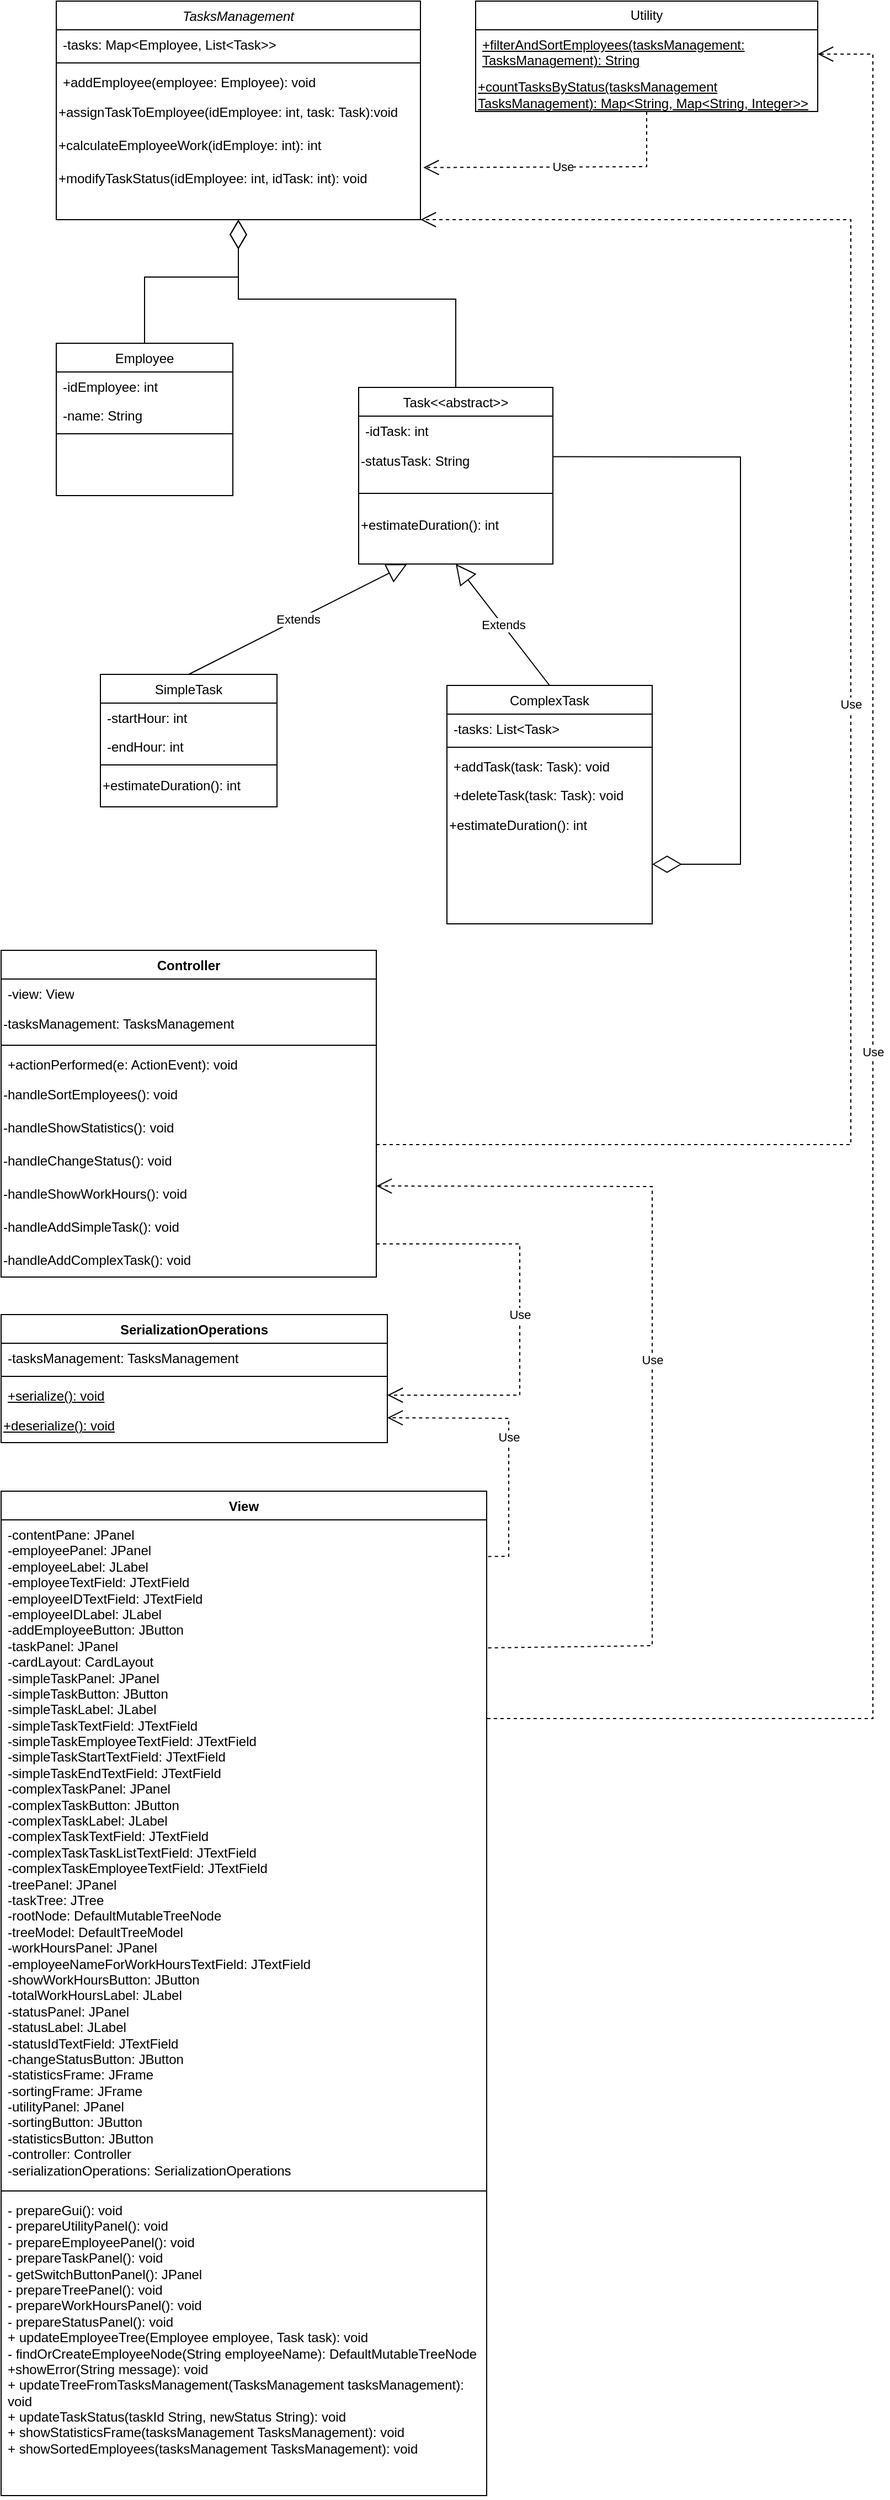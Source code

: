 <mxfile version="26.1.1">
  <diagram id="C5RBs43oDa-KdzZeNtuy" name="Page-1">
    <mxGraphModel dx="996" dy="664" grid="1" gridSize="10" guides="1" tooltips="1" connect="1" arrows="1" fold="1" page="1" pageScale="1" pageWidth="827" pageHeight="1169" math="0" shadow="0">
      <root>
        <mxCell id="WIyWlLk6GJQsqaUBKTNV-0" />
        <mxCell id="WIyWlLk6GJQsqaUBKTNV-1" parent="WIyWlLk6GJQsqaUBKTNV-0" />
        <mxCell id="zkfFHV4jXpPFQw0GAbJ--0" value="TasksManagement&#xa;" style="swimlane;fontStyle=2;align=center;verticalAlign=top;childLayout=stackLayout;horizontal=1;startSize=26;horizontalStack=0;resizeParent=1;resizeLast=0;collapsible=1;marginBottom=0;rounded=0;shadow=0;strokeWidth=1;" parent="WIyWlLk6GJQsqaUBKTNV-1" vertex="1">
          <mxGeometry x="60" y="50" width="330" height="198" as="geometry">
            <mxRectangle x="230" y="140" width="160" height="26" as="alternateBounds" />
          </mxGeometry>
        </mxCell>
        <mxCell id="zkfFHV4jXpPFQw0GAbJ--1" value="-tasks: Map&lt;Employee, List&lt;Task&gt;&gt;" style="text;align=left;verticalAlign=top;spacingLeft=4;spacingRight=4;overflow=hidden;rotatable=0;points=[[0,0.5],[1,0.5]];portConstraint=eastwest;" parent="zkfFHV4jXpPFQw0GAbJ--0" vertex="1">
          <mxGeometry y="26" width="330" height="26" as="geometry" />
        </mxCell>
        <mxCell id="zkfFHV4jXpPFQw0GAbJ--4" value="" style="line;html=1;strokeWidth=1;align=left;verticalAlign=middle;spacingTop=-1;spacingLeft=3;spacingRight=3;rotatable=0;labelPosition=right;points=[];portConstraint=eastwest;" parent="zkfFHV4jXpPFQw0GAbJ--0" vertex="1">
          <mxGeometry y="52" width="330" height="8" as="geometry" />
        </mxCell>
        <mxCell id="zkfFHV4jXpPFQw0GAbJ--5" value="+addEmployee(employee: Employee): void&#xa;" style="text;align=left;verticalAlign=top;spacingLeft=4;spacingRight=4;overflow=hidden;rotatable=0;points=[[0,0.5],[1,0.5]];portConstraint=eastwest;" parent="zkfFHV4jXpPFQw0GAbJ--0" vertex="1">
          <mxGeometry y="60" width="330" height="26" as="geometry" />
        </mxCell>
        <mxCell id="WbTO32kEACCUC_eKuBZ8-1" value="+assignTaskToEmployee(idEmployee: int, task: Task):void" style="text;html=1;align=left;verticalAlign=middle;resizable=0;points=[];autosize=1;strokeColor=none;fillColor=none;" vertex="1" parent="zkfFHV4jXpPFQw0GAbJ--0">
          <mxGeometry y="86" width="330" height="30" as="geometry" />
        </mxCell>
        <mxCell id="WbTO32kEACCUC_eKuBZ8-3" value="&lt;div&gt;+calculateEmployeeWork(idEmploye: int): int&lt;/div&gt;" style="text;html=1;align=left;verticalAlign=middle;resizable=0;points=[];autosize=1;strokeColor=none;fillColor=none;" vertex="1" parent="zkfFHV4jXpPFQw0GAbJ--0">
          <mxGeometry y="116" width="330" height="30" as="geometry" />
        </mxCell>
        <mxCell id="WbTO32kEACCUC_eKuBZ8-5" value="+modifyTaskStatus(idEmployee: int, idTask: int): void" style="text;html=1;align=left;verticalAlign=middle;resizable=0;points=[];autosize=1;strokeColor=none;fillColor=none;" vertex="1" parent="zkfFHV4jXpPFQw0GAbJ--0">
          <mxGeometry y="146" width="330" height="30" as="geometry" />
        </mxCell>
        <mxCell id="zkfFHV4jXpPFQw0GAbJ--6" value="Employee" style="swimlane;fontStyle=0;align=center;verticalAlign=top;childLayout=stackLayout;horizontal=1;startSize=26;horizontalStack=0;resizeParent=1;resizeLast=0;collapsible=1;marginBottom=0;rounded=0;shadow=0;strokeWidth=1;" parent="WIyWlLk6GJQsqaUBKTNV-1" vertex="1">
          <mxGeometry x="60" y="360" width="160" height="138" as="geometry">
            <mxRectangle x="130" y="380" width="160" height="26" as="alternateBounds" />
          </mxGeometry>
        </mxCell>
        <mxCell id="zkfFHV4jXpPFQw0GAbJ--7" value="-idEmployee: int" style="text;align=left;verticalAlign=top;spacingLeft=4;spacingRight=4;overflow=hidden;rotatable=0;points=[[0,0.5],[1,0.5]];portConstraint=eastwest;" parent="zkfFHV4jXpPFQw0GAbJ--6" vertex="1">
          <mxGeometry y="26" width="160" height="26" as="geometry" />
        </mxCell>
        <mxCell id="zkfFHV4jXpPFQw0GAbJ--8" value="-name: String" style="text;align=left;verticalAlign=top;spacingLeft=4;spacingRight=4;overflow=hidden;rotatable=0;points=[[0,0.5],[1,0.5]];portConstraint=eastwest;rounded=0;shadow=0;html=0;" parent="zkfFHV4jXpPFQw0GAbJ--6" vertex="1">
          <mxGeometry y="52" width="160" height="26" as="geometry" />
        </mxCell>
        <mxCell id="zkfFHV4jXpPFQw0GAbJ--9" value="" style="line;html=1;strokeWidth=1;align=left;verticalAlign=middle;spacingTop=-1;spacingLeft=3;spacingRight=3;rotatable=0;labelPosition=right;points=[];portConstraint=eastwest;" parent="zkfFHV4jXpPFQw0GAbJ--6" vertex="1">
          <mxGeometry y="78" width="160" height="8" as="geometry" />
        </mxCell>
        <mxCell id="zkfFHV4jXpPFQw0GAbJ--13" value="Task&lt;&lt;abstract&gt;&gt;" style="swimlane;fontStyle=0;align=center;verticalAlign=top;childLayout=stackLayout;horizontal=1;startSize=26;horizontalStack=0;resizeParent=1;resizeLast=0;collapsible=1;marginBottom=0;rounded=0;shadow=0;strokeWidth=1;" parent="WIyWlLk6GJQsqaUBKTNV-1" vertex="1">
          <mxGeometry x="334" y="400" width="176" height="160" as="geometry">
            <mxRectangle x="340" y="380" width="170" height="26" as="alternateBounds" />
          </mxGeometry>
        </mxCell>
        <mxCell id="zkfFHV4jXpPFQw0GAbJ--14" value="-idTask: int" style="text;align=left;verticalAlign=top;spacingLeft=4;spacingRight=4;overflow=hidden;rotatable=0;points=[[0,0.5],[1,0.5]];portConstraint=eastwest;" parent="zkfFHV4jXpPFQw0GAbJ--13" vertex="1">
          <mxGeometry y="26" width="176" height="26" as="geometry" />
        </mxCell>
        <mxCell id="WbTO32kEACCUC_eKuBZ8-7" value="-statusTask: String" style="text;html=1;align=left;verticalAlign=middle;resizable=0;points=[];autosize=1;strokeColor=none;fillColor=none;" vertex="1" parent="zkfFHV4jXpPFQw0GAbJ--13">
          <mxGeometry y="52" width="176" height="30" as="geometry" />
        </mxCell>
        <mxCell id="zkfFHV4jXpPFQw0GAbJ--15" value="" style="line;html=1;strokeWidth=1;align=left;verticalAlign=middle;spacingTop=-1;spacingLeft=3;spacingRight=3;rotatable=0;labelPosition=right;points=[];portConstraint=eastwest;" parent="zkfFHV4jXpPFQw0GAbJ--13" vertex="1">
          <mxGeometry y="82" width="176" height="28" as="geometry" />
        </mxCell>
        <mxCell id="WbTO32kEACCUC_eKuBZ8-8" value="+estimateDuration(): int" style="text;html=1;align=left;verticalAlign=middle;resizable=0;points=[];autosize=1;strokeColor=none;fillColor=none;" vertex="1" parent="zkfFHV4jXpPFQw0GAbJ--13">
          <mxGeometry y="110" width="176" height="30" as="geometry" />
        </mxCell>
        <mxCell id="zkfFHV4jXpPFQw0GAbJ--17" value="SimpleTask" style="swimlane;fontStyle=0;align=center;verticalAlign=top;childLayout=stackLayout;horizontal=1;startSize=26;horizontalStack=0;resizeParent=1;resizeLast=0;collapsible=1;marginBottom=0;rounded=0;shadow=0;strokeWidth=1;" parent="WIyWlLk6GJQsqaUBKTNV-1" vertex="1">
          <mxGeometry x="100" y="660" width="160" height="120" as="geometry">
            <mxRectangle x="550" y="140" width="160" height="26" as="alternateBounds" />
          </mxGeometry>
        </mxCell>
        <mxCell id="zkfFHV4jXpPFQw0GAbJ--18" value="-startHour: int" style="text;align=left;verticalAlign=top;spacingLeft=4;spacingRight=4;overflow=hidden;rotatable=0;points=[[0,0.5],[1,0.5]];portConstraint=eastwest;" parent="zkfFHV4jXpPFQw0GAbJ--17" vertex="1">
          <mxGeometry y="26" width="160" height="26" as="geometry" />
        </mxCell>
        <mxCell id="zkfFHV4jXpPFQw0GAbJ--19" value="-endHour: int" style="text;align=left;verticalAlign=top;spacingLeft=4;spacingRight=4;overflow=hidden;rotatable=0;points=[[0,0.5],[1,0.5]];portConstraint=eastwest;rounded=0;shadow=0;html=0;" parent="zkfFHV4jXpPFQw0GAbJ--17" vertex="1">
          <mxGeometry y="52" width="160" height="26" as="geometry" />
        </mxCell>
        <mxCell id="zkfFHV4jXpPFQw0GAbJ--23" value="" style="line;html=1;strokeWidth=1;align=left;verticalAlign=middle;spacingTop=-1;spacingLeft=3;spacingRight=3;rotatable=0;labelPosition=right;points=[];portConstraint=eastwest;" parent="zkfFHV4jXpPFQw0GAbJ--17" vertex="1">
          <mxGeometry y="78" width="160" height="8" as="geometry" />
        </mxCell>
        <mxCell id="WbTO32kEACCUC_eKuBZ8-21" value="+estimateDuration(): int" style="text;html=1;align=left;verticalAlign=middle;resizable=0;points=[];autosize=1;strokeColor=none;fillColor=none;" vertex="1" parent="zkfFHV4jXpPFQw0GAbJ--17">
          <mxGeometry y="86" width="160" height="30" as="geometry" />
        </mxCell>
        <mxCell id="WbTO32kEACCUC_eKuBZ8-6" value="" style="endArrow=diamondThin;endFill=0;endSize=24;html=1;rounded=0;exitX=0.5;exitY=0;exitDx=0;exitDy=0;entryX=0.5;entryY=1;entryDx=0;entryDy=0;" edge="1" parent="WIyWlLk6GJQsqaUBKTNV-1" source="zkfFHV4jXpPFQw0GAbJ--6" target="zkfFHV4jXpPFQw0GAbJ--0">
          <mxGeometry width="160" relative="1" as="geometry">
            <mxPoint x="330" y="350" as="sourcePoint" />
            <mxPoint x="490" y="350" as="targetPoint" />
            <Array as="points">
              <mxPoint x="140" y="300" />
              <mxPoint x="225" y="300" />
            </Array>
          </mxGeometry>
        </mxCell>
        <mxCell id="WbTO32kEACCUC_eKuBZ8-11" value="" style="endArrow=diamondThin;endFill=0;endSize=24;html=1;rounded=0;exitX=0.5;exitY=0;exitDx=0;exitDy=0;entryX=0.5;entryY=1;entryDx=0;entryDy=0;" edge="1" parent="WIyWlLk6GJQsqaUBKTNV-1" source="zkfFHV4jXpPFQw0GAbJ--13" target="zkfFHV4jXpPFQw0GAbJ--0">
          <mxGeometry width="160" relative="1" as="geometry">
            <mxPoint x="330" y="350" as="sourcePoint" />
            <mxPoint x="490" y="350" as="targetPoint" />
            <Array as="points">
              <mxPoint x="422" y="320" />
              <mxPoint x="225" y="320" />
            </Array>
          </mxGeometry>
        </mxCell>
        <mxCell id="WbTO32kEACCUC_eKuBZ8-12" value="Extends" style="endArrow=block;endSize=16;endFill=0;html=1;rounded=0;exitX=0.5;exitY=0;exitDx=0;exitDy=0;entryX=0.25;entryY=1;entryDx=0;entryDy=0;" edge="1" parent="WIyWlLk6GJQsqaUBKTNV-1" source="zkfFHV4jXpPFQw0GAbJ--17" target="zkfFHV4jXpPFQw0GAbJ--13">
          <mxGeometry width="160" relative="1" as="geometry">
            <mxPoint x="330" y="780" as="sourcePoint" />
            <mxPoint x="490" y="780" as="targetPoint" />
          </mxGeometry>
        </mxCell>
        <mxCell id="WbTO32kEACCUC_eKuBZ8-13" value="ComplexTask&#xa;" style="swimlane;fontStyle=0;align=center;verticalAlign=top;childLayout=stackLayout;horizontal=1;startSize=26;horizontalStack=0;resizeParent=1;resizeLast=0;collapsible=1;marginBottom=0;rounded=0;shadow=0;strokeWidth=1;" vertex="1" parent="WIyWlLk6GJQsqaUBKTNV-1">
          <mxGeometry x="414" y="670" width="186" height="216" as="geometry">
            <mxRectangle x="550" y="140" width="160" height="26" as="alternateBounds" />
          </mxGeometry>
        </mxCell>
        <mxCell id="WbTO32kEACCUC_eKuBZ8-14" value="-tasks: List&lt;Task&gt;" style="text;align=left;verticalAlign=top;spacingLeft=4;spacingRight=4;overflow=hidden;rotatable=0;points=[[0,0.5],[1,0.5]];portConstraint=eastwest;" vertex="1" parent="WbTO32kEACCUC_eKuBZ8-13">
          <mxGeometry y="26" width="186" height="26" as="geometry" />
        </mxCell>
        <mxCell id="WbTO32kEACCUC_eKuBZ8-16" value="" style="line;html=1;strokeWidth=1;align=left;verticalAlign=middle;spacingTop=-1;spacingLeft=3;spacingRight=3;rotatable=0;labelPosition=right;points=[];portConstraint=eastwest;" vertex="1" parent="WbTO32kEACCUC_eKuBZ8-13">
          <mxGeometry y="52" width="186" height="8" as="geometry" />
        </mxCell>
        <mxCell id="WbTO32kEACCUC_eKuBZ8-17" value="+addTask(task: Task): void" style="text;align=left;verticalAlign=top;spacingLeft=4;spacingRight=4;overflow=hidden;rotatable=0;points=[[0,0.5],[1,0.5]];portConstraint=eastwest;" vertex="1" parent="WbTO32kEACCUC_eKuBZ8-13">
          <mxGeometry y="60" width="186" height="26" as="geometry" />
        </mxCell>
        <mxCell id="WbTO32kEACCUC_eKuBZ8-18" value="+deleteTask(task: Task): void" style="text;align=left;verticalAlign=top;spacingLeft=4;spacingRight=4;overflow=hidden;rotatable=0;points=[[0,0.5],[1,0.5]];portConstraint=eastwest;" vertex="1" parent="WbTO32kEACCUC_eKuBZ8-13">
          <mxGeometry y="86" width="186" height="26" as="geometry" />
        </mxCell>
        <mxCell id="WbTO32kEACCUC_eKuBZ8-19" value="+estimateDuration(): int" style="text;html=1;align=left;verticalAlign=middle;resizable=0;points=[];autosize=1;strokeColor=none;fillColor=none;" vertex="1" parent="WbTO32kEACCUC_eKuBZ8-13">
          <mxGeometry y="112" width="186" height="30" as="geometry" />
        </mxCell>
        <mxCell id="WbTO32kEACCUC_eKuBZ8-22" value="Extends" style="endArrow=block;endSize=16;endFill=0;html=1;rounded=0;exitX=0.5;exitY=0;exitDx=0;exitDy=0;entryX=0.5;entryY=1;entryDx=0;entryDy=0;" edge="1" parent="WIyWlLk6GJQsqaUBKTNV-1" source="WbTO32kEACCUC_eKuBZ8-13" target="zkfFHV4jXpPFQw0GAbJ--13">
          <mxGeometry width="160" relative="1" as="geometry">
            <mxPoint x="330" y="780" as="sourcePoint" />
            <mxPoint x="490" y="780" as="targetPoint" />
          </mxGeometry>
        </mxCell>
        <mxCell id="WbTO32kEACCUC_eKuBZ8-23" value="" style="endArrow=diamondThin;endFill=0;endSize=24;html=1;rounded=0;entryX=1;entryY=0.75;entryDx=0;entryDy=0;exitX=1.002;exitY=0.36;exitDx=0;exitDy=0;exitPerimeter=0;" edge="1" parent="WIyWlLk6GJQsqaUBKTNV-1" source="WbTO32kEACCUC_eKuBZ8-7" target="WbTO32kEACCUC_eKuBZ8-13">
          <mxGeometry width="160" relative="1" as="geometry">
            <mxPoint x="330" y="780" as="sourcePoint" />
            <mxPoint x="490" y="780" as="targetPoint" />
            <Array as="points">
              <mxPoint x="680" y="463" />
              <mxPoint x="680" y="832" />
            </Array>
          </mxGeometry>
        </mxCell>
        <mxCell id="WbTO32kEACCUC_eKuBZ8-28" value="Utility" style="swimlane;fontStyle=0;childLayout=stackLayout;horizontal=1;startSize=26;fillColor=none;horizontalStack=0;resizeParent=1;resizeParentMax=0;resizeLast=0;collapsible=1;marginBottom=0;whiteSpace=wrap;html=1;" vertex="1" parent="WIyWlLk6GJQsqaUBKTNV-1">
          <mxGeometry x="440" y="50" width="310" height="100" as="geometry" />
        </mxCell>
        <mxCell id="WbTO32kEACCUC_eKuBZ8-29" value="&lt;u&gt;+filterAndSortEmployees(tasksManagement: TasksManagement): String&lt;/u&gt;" style="text;strokeColor=none;fillColor=none;align=left;verticalAlign=top;spacingLeft=4;spacingRight=4;overflow=hidden;rotatable=0;points=[[0,0.5],[1,0.5]];portConstraint=eastwest;whiteSpace=wrap;html=1;" vertex="1" parent="WbTO32kEACCUC_eKuBZ8-28">
          <mxGeometry y="26" width="310" height="44" as="geometry" />
        </mxCell>
        <mxCell id="WbTO32kEACCUC_eKuBZ8-32" value="&lt;u&gt;+countTasksByStatus(tasksManagement TasksManagement): Map&amp;lt;String, Map&amp;lt;String, Integer&amp;gt;&amp;gt;&lt;/u&gt;" style="text;html=1;align=left;verticalAlign=middle;whiteSpace=wrap;rounded=0;" vertex="1" parent="WbTO32kEACCUC_eKuBZ8-28">
          <mxGeometry y="70" width="310" height="30" as="geometry" />
        </mxCell>
        <mxCell id="WbTO32kEACCUC_eKuBZ8-33" value="Use" style="endArrow=open;endSize=12;dashed=1;html=1;rounded=0;exitX=0.5;exitY=1;exitDx=0;exitDy=0;entryX=1.008;entryY=0.16;entryDx=0;entryDy=0;entryPerimeter=0;" edge="1" parent="WIyWlLk6GJQsqaUBKTNV-1" source="WbTO32kEACCUC_eKuBZ8-32" target="WbTO32kEACCUC_eKuBZ8-5">
          <mxGeometry width="160" relative="1" as="geometry">
            <mxPoint x="330" y="270" as="sourcePoint" />
            <mxPoint x="490" y="270" as="targetPoint" />
            <Array as="points">
              <mxPoint x="595" y="200" />
            </Array>
          </mxGeometry>
        </mxCell>
        <mxCell id="WbTO32kEACCUC_eKuBZ8-34" value="Controller" style="swimlane;fontStyle=1;align=center;verticalAlign=top;childLayout=stackLayout;horizontal=1;startSize=26;horizontalStack=0;resizeParent=1;resizeParentMax=0;resizeLast=0;collapsible=1;marginBottom=0;whiteSpace=wrap;html=1;" vertex="1" parent="WIyWlLk6GJQsqaUBKTNV-1">
          <mxGeometry x="10" y="910" width="340" height="296" as="geometry" />
        </mxCell>
        <mxCell id="WbTO32kEACCUC_eKuBZ8-35" value="-view: View" style="text;strokeColor=none;fillColor=none;align=left;verticalAlign=top;spacingLeft=4;spacingRight=4;overflow=hidden;rotatable=0;points=[[0,0.5],[1,0.5]];portConstraint=eastwest;whiteSpace=wrap;html=1;" vertex="1" parent="WbTO32kEACCUC_eKuBZ8-34">
          <mxGeometry y="26" width="340" height="26" as="geometry" />
        </mxCell>
        <mxCell id="WbTO32kEACCUC_eKuBZ8-38" value="-tasksManagement: TasksManagement" style="text;html=1;align=left;verticalAlign=middle;whiteSpace=wrap;rounded=0;" vertex="1" parent="WbTO32kEACCUC_eKuBZ8-34">
          <mxGeometry y="52" width="340" height="30" as="geometry" />
        </mxCell>
        <mxCell id="WbTO32kEACCUC_eKuBZ8-36" value="" style="line;strokeWidth=1;fillColor=none;align=left;verticalAlign=middle;spacingTop=-1;spacingLeft=3;spacingRight=3;rotatable=0;labelPosition=right;points=[];portConstraint=eastwest;strokeColor=inherit;" vertex="1" parent="WbTO32kEACCUC_eKuBZ8-34">
          <mxGeometry y="82" width="340" height="8" as="geometry" />
        </mxCell>
        <mxCell id="WbTO32kEACCUC_eKuBZ8-37" value="+actionPerformed(e: ActionEvent): void" style="text;strokeColor=none;fillColor=none;align=left;verticalAlign=top;spacingLeft=4;spacingRight=4;overflow=hidden;rotatable=0;points=[[0,0.5],[1,0.5]];portConstraint=eastwest;whiteSpace=wrap;html=1;" vertex="1" parent="WbTO32kEACCUC_eKuBZ8-34">
          <mxGeometry y="90" width="340" height="26" as="geometry" />
        </mxCell>
        <mxCell id="WbTO32kEACCUC_eKuBZ8-40" value="-handleSortEmployees(): void" style="text;html=1;align=left;verticalAlign=middle;whiteSpace=wrap;rounded=0;" vertex="1" parent="WbTO32kEACCUC_eKuBZ8-34">
          <mxGeometry y="116" width="340" height="30" as="geometry" />
        </mxCell>
        <mxCell id="WbTO32kEACCUC_eKuBZ8-41" value="-handleShowStatistics(): void" style="text;html=1;align=left;verticalAlign=middle;whiteSpace=wrap;rounded=0;" vertex="1" parent="WbTO32kEACCUC_eKuBZ8-34">
          <mxGeometry y="146" width="340" height="30" as="geometry" />
        </mxCell>
        <mxCell id="WbTO32kEACCUC_eKuBZ8-42" value="-handleChangeStatus(): void" style="text;html=1;align=left;verticalAlign=middle;whiteSpace=wrap;rounded=0;" vertex="1" parent="WbTO32kEACCUC_eKuBZ8-34">
          <mxGeometry y="176" width="340" height="30" as="geometry" />
        </mxCell>
        <mxCell id="WbTO32kEACCUC_eKuBZ8-43" value="&lt;div align=&quot;left&quot;&gt;-handleShowWorkHours(): void&lt;/div&gt;" style="text;html=1;align=left;verticalAlign=middle;whiteSpace=wrap;rounded=0;" vertex="1" parent="WbTO32kEACCUC_eKuBZ8-34">
          <mxGeometry y="206" width="340" height="30" as="geometry" />
        </mxCell>
        <mxCell id="WbTO32kEACCUC_eKuBZ8-44" value="-handleAddSimpleTask(): void" style="text;html=1;align=left;verticalAlign=middle;whiteSpace=wrap;rounded=0;" vertex="1" parent="WbTO32kEACCUC_eKuBZ8-34">
          <mxGeometry y="236" width="340" height="30" as="geometry" />
        </mxCell>
        <mxCell id="WbTO32kEACCUC_eKuBZ8-45" value="-handleAddComplexTask(): void" style="text;html=1;align=left;verticalAlign=middle;whiteSpace=wrap;rounded=0;" vertex="1" parent="WbTO32kEACCUC_eKuBZ8-34">
          <mxGeometry y="266" width="340" height="30" as="geometry" />
        </mxCell>
        <mxCell id="WbTO32kEACCUC_eKuBZ8-46" value="Use" style="endArrow=open;endSize=12;dashed=1;html=1;rounded=0;exitX=1;exitY=0;exitDx=0;exitDy=0;entryX=1;entryY=1;entryDx=0;entryDy=0;" edge="1" parent="WIyWlLk6GJQsqaUBKTNV-1" source="WbTO32kEACCUC_eKuBZ8-42" target="zkfFHV4jXpPFQw0GAbJ--0">
          <mxGeometry width="160" relative="1" as="geometry">
            <mxPoint x="730" y="1034" as="sourcePoint" />
            <mxPoint x="770" y="290" as="targetPoint" />
            <Array as="points">
              <mxPoint x="780" y="1086" />
              <mxPoint x="780" y="248" />
            </Array>
          </mxGeometry>
        </mxCell>
        <mxCell id="WbTO32kEACCUC_eKuBZ8-47" value="Use" style="endArrow=open;endSize=12;dashed=1;html=1;rounded=0;exitX=1;exitY=0;exitDx=0;exitDy=0;entryX=1;entryY=0.5;entryDx=0;entryDy=0;" edge="1" parent="WIyWlLk6GJQsqaUBKTNV-1" source="WbTO32kEACCUC_eKuBZ8-45" target="WbTO32kEACCUC_eKuBZ8-51">
          <mxGeometry width="160" relative="1" as="geometry">
            <mxPoint x="330" y="1040" as="sourcePoint" />
            <mxPoint x="560" y="1180" as="targetPoint" />
            <Array as="points">
              <mxPoint x="480" y="1176" />
              <mxPoint x="480" y="1313" />
            </Array>
          </mxGeometry>
        </mxCell>
        <mxCell id="WbTO32kEACCUC_eKuBZ8-48" value="SerializationOperations" style="swimlane;fontStyle=1;align=center;verticalAlign=top;childLayout=stackLayout;horizontal=1;startSize=26;horizontalStack=0;resizeParent=1;resizeParentMax=0;resizeLast=0;collapsible=1;marginBottom=0;whiteSpace=wrap;html=1;" vertex="1" parent="WIyWlLk6GJQsqaUBKTNV-1">
          <mxGeometry x="10" y="1240" width="350" height="116" as="geometry" />
        </mxCell>
        <mxCell id="WbTO32kEACCUC_eKuBZ8-49" value="-tasksManagement: TasksManagement" style="text;strokeColor=none;fillColor=none;align=left;verticalAlign=top;spacingLeft=4;spacingRight=4;overflow=hidden;rotatable=0;points=[[0,0.5],[1,0.5]];portConstraint=eastwest;whiteSpace=wrap;html=1;" vertex="1" parent="WbTO32kEACCUC_eKuBZ8-48">
          <mxGeometry y="26" width="350" height="26" as="geometry" />
        </mxCell>
        <mxCell id="WbTO32kEACCUC_eKuBZ8-50" value="" style="line;strokeWidth=1;fillColor=none;align=left;verticalAlign=middle;spacingTop=-1;spacingLeft=3;spacingRight=3;rotatable=0;labelPosition=right;points=[];portConstraint=eastwest;strokeColor=inherit;" vertex="1" parent="WbTO32kEACCUC_eKuBZ8-48">
          <mxGeometry y="52" width="350" height="8" as="geometry" />
        </mxCell>
        <mxCell id="WbTO32kEACCUC_eKuBZ8-51" value="&lt;u&gt;+serialize(): void&lt;/u&gt;" style="text;strokeColor=none;fillColor=none;align=left;verticalAlign=top;spacingLeft=4;spacingRight=4;overflow=hidden;rotatable=0;points=[[0,0.5],[1,0.5]];portConstraint=eastwest;whiteSpace=wrap;html=1;" vertex="1" parent="WbTO32kEACCUC_eKuBZ8-48">
          <mxGeometry y="60" width="350" height="26" as="geometry" />
        </mxCell>
        <mxCell id="WbTO32kEACCUC_eKuBZ8-52" value="&lt;u&gt;+deserialize(): void&lt;/u&gt;" style="text;html=1;align=left;verticalAlign=middle;whiteSpace=wrap;rounded=0;" vertex="1" parent="WbTO32kEACCUC_eKuBZ8-48">
          <mxGeometry y="86" width="350" height="30" as="geometry" />
        </mxCell>
        <mxCell id="WbTO32kEACCUC_eKuBZ8-53" value="View" style="swimlane;fontStyle=1;align=center;verticalAlign=top;childLayout=stackLayout;horizontal=1;startSize=26;horizontalStack=0;resizeParent=1;resizeParentMax=0;resizeLast=0;collapsible=1;marginBottom=0;whiteSpace=wrap;html=1;" vertex="1" parent="WIyWlLk6GJQsqaUBKTNV-1">
          <mxGeometry x="10" y="1400" width="440" height="910" as="geometry" />
        </mxCell>
        <mxCell id="WbTO32kEACCUC_eKuBZ8-54" value="-contentPane: JPanel&lt;br&gt;-employeePanel: JPanel&lt;br&gt;-employeeLabel: JLabel&lt;br&gt;-employeeTextField: JTextField&lt;br&gt;-employeeIDTextField: JTextField&lt;br&gt;-employeeIDLabel: JLabel&lt;br&gt;-addEmployeeButton: JButton&lt;br&gt;-taskPanel: JPanel&lt;br&gt;-cardLayout: CardLayout&lt;br&gt;-simpleTaskPanel: JPanel&lt;br&gt;-simpleTaskButton: JButton&lt;br&gt;-simpleTaskLabel: JLabel&lt;br&gt;-simpleTaskTextField: JTextField&lt;br&gt;-simpleTaskEmployeeTextField: JTextField&lt;br&gt;-simpleTaskStartTextField: JTextField&lt;br&gt;-simpleTaskEndTextField: JTextField&lt;br&gt;-complexTaskPanel: JPanel&lt;br&gt;-complexTaskButton: JButton&lt;br&gt;-complexTaskLabel: JLabel&lt;br&gt;-complexTaskTextField: JTextField&lt;br&gt;-complexTaskTaskListTextField: JTextField&lt;br&gt;-complexTaskEmployeeTextField: JTextField&lt;br&gt;-treePanel: JPanel&lt;br&gt;-taskTree: JTree&lt;br&gt;-rootNode: DefaultMutableTreeNode&lt;br&gt;-treeModel: DefaultTreeModel&lt;br&gt;-workHoursPanel: JPanel&lt;br&gt;-employeeNameForWorkHoursTextField: JTextField&lt;br&gt;-showWorkHoursButton: JButton&lt;br&gt;-totalWorkHoursLabel: JLabel&lt;br&gt;-statusPanel: JPanel&lt;br&gt;-statusLabel: JLabel&lt;br&gt;-statusIdTextField: JTextField&lt;br&gt;-changeStatusButton: JButton&lt;br&gt;-statisticsFrame: JFrame&lt;br&gt;-sortingFrame: JFrame&lt;br&gt;-utilityPanel: JPanel&lt;br&gt;-sortingButton: JButton&lt;br&gt;-statisticsButton: JButton&lt;br&gt;-controller: Controller&lt;br&gt;-serializationOperations: SerializationOperations&lt;div&gt;&lt;br/&gt;&lt;/div&gt;" style="text;strokeColor=none;fillColor=none;align=left;verticalAlign=top;spacingLeft=4;spacingRight=4;overflow=hidden;rotatable=0;points=[[0,0.5],[1,0.5]];portConstraint=eastwest;whiteSpace=wrap;html=1;" vertex="1" parent="WbTO32kEACCUC_eKuBZ8-53">
          <mxGeometry y="26" width="440" height="604" as="geometry" />
        </mxCell>
        <mxCell id="WbTO32kEACCUC_eKuBZ8-55" value="" style="line;strokeWidth=1;fillColor=none;align=left;verticalAlign=middle;spacingTop=-1;spacingLeft=3;spacingRight=3;rotatable=0;labelPosition=right;points=[];portConstraint=eastwest;strokeColor=inherit;" vertex="1" parent="WbTO32kEACCUC_eKuBZ8-53">
          <mxGeometry y="630" width="440" height="8" as="geometry" />
        </mxCell>
        <mxCell id="WbTO32kEACCUC_eKuBZ8-56" value="- prepareGui(): void&lt;br&gt;- prepareUtilityPanel(): void&lt;br&gt;- prepareEmployeePanel(): void&lt;br&gt;- prepareTaskPanel(): void&lt;br&gt;- getSwitchButtonPanel(): JPanel&lt;br&gt;- prepareTreePanel(): void&lt;br&gt;- prepareWorkHoursPanel(): void&lt;br&gt;- prepareStatusPanel(): void&lt;br&gt;+ updateEmployeeTree(Employee employee, Task task): void&lt;br&gt;&lt;div&gt;- findOrCreateEmployeeNode(String employeeName): DefaultMutableTreeNode&lt;/div&gt;&lt;div&gt;+showError(String message): void&lt;/div&gt;+ updateTreeFromTasksManagement(TasksManagement tasksManagement): void&lt;br&gt;+ updateTaskStatus(taskId String, newStatus String): void&lt;br&gt;&lt;div&gt;+ showStatisticsFrame(tasksManagement TasksManagement): void&lt;/div&gt;&lt;div&gt;+ showSortedEmployees(tasksManagement TasksManagement): void&lt;/div&gt;&lt;div&gt;&lt;br&gt;&lt;/div&gt;" style="text;strokeColor=none;fillColor=none;align=left;verticalAlign=top;spacingLeft=4;spacingRight=4;overflow=hidden;rotatable=0;points=[[0,0.5],[1,0.5]];portConstraint=eastwest;whiteSpace=wrap;html=1;" vertex="1" parent="WbTO32kEACCUC_eKuBZ8-53">
          <mxGeometry y="638" width="440" height="272" as="geometry" />
        </mxCell>
        <mxCell id="WbTO32kEACCUC_eKuBZ8-57" value="Use" style="endArrow=open;endSize=12;dashed=1;html=1;rounded=0;exitX=1.003;exitY=0.192;exitDx=0;exitDy=0;exitPerimeter=0;entryX=1;entryY=0.25;entryDx=0;entryDy=0;" edge="1" parent="WIyWlLk6GJQsqaUBKTNV-1" source="WbTO32kEACCUC_eKuBZ8-54" target="WbTO32kEACCUC_eKuBZ8-43">
          <mxGeometry width="160" relative="1" as="geometry">
            <mxPoint x="520" y="1540" as="sourcePoint" />
            <mxPoint x="680" y="1540" as="targetPoint" />
            <Array as="points">
              <mxPoint x="600" y="1540" />
              <mxPoint x="600" y="1124" />
            </Array>
          </mxGeometry>
        </mxCell>
        <mxCell id="WbTO32kEACCUC_eKuBZ8-58" value="Use" style="endArrow=open;endSize=12;dashed=1;html=1;rounded=0;exitX=1.003;exitY=0.055;exitDx=0;exitDy=0;exitPerimeter=0;entryX=1;entryY=0.25;entryDx=0;entryDy=0;" edge="1" parent="WIyWlLk6GJQsqaUBKTNV-1" source="WbTO32kEACCUC_eKuBZ8-54" target="WbTO32kEACCUC_eKuBZ8-52">
          <mxGeometry width="160" relative="1" as="geometry">
            <mxPoint x="500" y="1460" as="sourcePoint" />
            <mxPoint x="660" y="1460" as="targetPoint" />
            <Array as="points">
              <mxPoint x="470" y="1459" />
              <mxPoint x="470" y="1334" />
            </Array>
          </mxGeometry>
        </mxCell>
        <mxCell id="WbTO32kEACCUC_eKuBZ8-59" value="Use" style="endArrow=open;endSize=12;dashed=1;html=1;rounded=0;exitX=1.001;exitY=0.298;exitDx=0;exitDy=0;exitPerimeter=0;entryX=1;entryY=0.5;entryDx=0;entryDy=0;" edge="1" parent="WIyWlLk6GJQsqaUBKTNV-1" source="WbTO32kEACCUC_eKuBZ8-54" target="WbTO32kEACCUC_eKuBZ8-29">
          <mxGeometry width="160" relative="1" as="geometry">
            <mxPoint x="330" y="1520" as="sourcePoint" />
            <mxPoint x="490" y="1520" as="targetPoint" />
            <Array as="points">
              <mxPoint x="800" y="1606" />
              <mxPoint x="800" y="98" />
            </Array>
          </mxGeometry>
        </mxCell>
      </root>
    </mxGraphModel>
  </diagram>
</mxfile>
